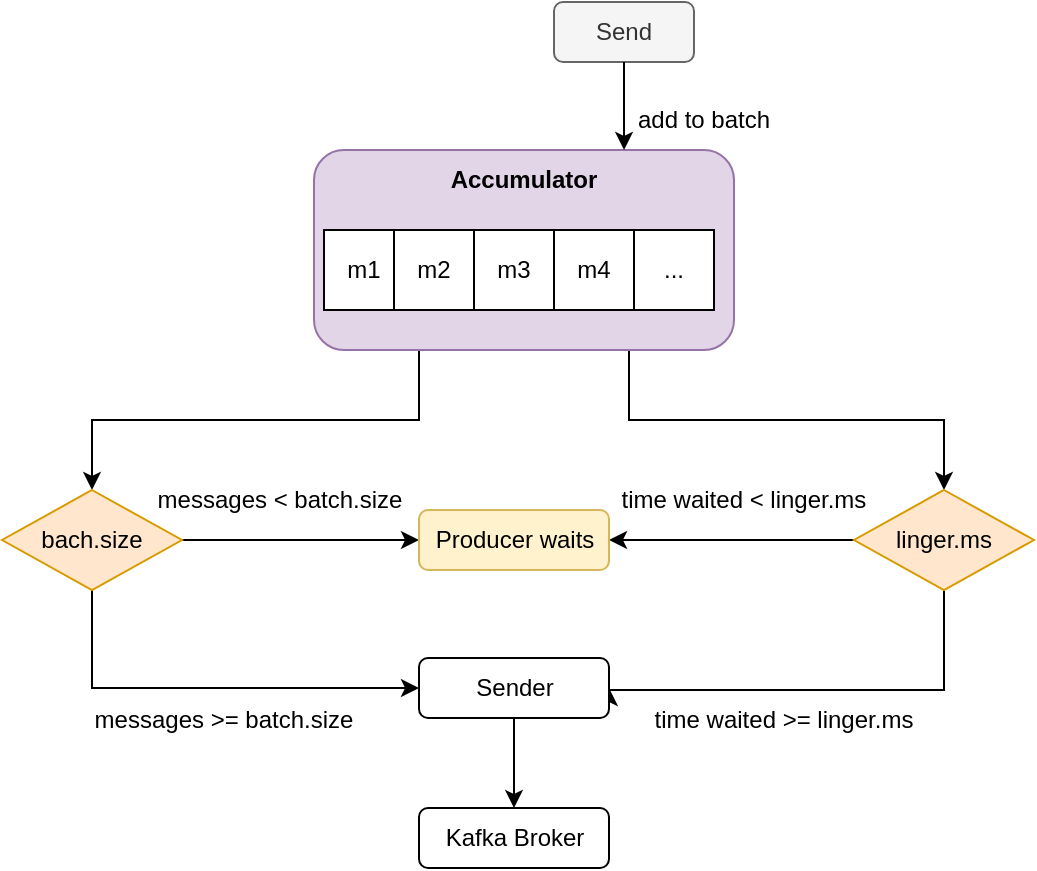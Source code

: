 <mxfile version="24.2.1" type="github">
  <diagram name="페이지-1" id="_kU-g0kI6CJz6ayQn3II">
    <mxGraphModel dx="1420" dy="1851" grid="1" gridSize="10" guides="1" tooltips="1" connect="1" arrows="1" fold="1" page="1" pageScale="1" pageWidth="1169" pageHeight="827" math="0" shadow="0">
      <root>
        <mxCell id="0" />
        <mxCell id="1" parent="0" />
        <mxCell id="Am1X0j5NCbmnv_DkPcRy-1" value="Send" style="rounded=1;whiteSpace=wrap;html=1;fillColor=#f5f5f5;fontColor=#333333;strokeColor=#666666;" vertex="1" parent="1">
          <mxGeometry x="380" y="46" width="70" height="30" as="geometry" />
        </mxCell>
        <mxCell id="Am1X0j5NCbmnv_DkPcRy-13" style="edgeStyle=orthogonalEdgeStyle;rounded=0;orthogonalLoop=1;jettySize=auto;html=1;exitX=0.25;exitY=1;exitDx=0;exitDy=0;entryX=0.5;entryY=0;entryDx=0;entryDy=0;" edge="1" parent="1" source="Am1X0j5NCbmnv_DkPcRy-3" target="Am1X0j5NCbmnv_DkPcRy-10">
          <mxGeometry relative="1" as="geometry" />
        </mxCell>
        <mxCell id="Am1X0j5NCbmnv_DkPcRy-14" style="edgeStyle=orthogonalEdgeStyle;rounded=0;orthogonalLoop=1;jettySize=auto;html=1;exitX=0.75;exitY=1;exitDx=0;exitDy=0;entryX=0.5;entryY=0;entryDx=0;entryDy=0;" edge="1" parent="1" source="Am1X0j5NCbmnv_DkPcRy-3" target="Am1X0j5NCbmnv_DkPcRy-11">
          <mxGeometry relative="1" as="geometry" />
        </mxCell>
        <mxCell id="Am1X0j5NCbmnv_DkPcRy-3" value="" style="rounded=1;whiteSpace=wrap;html=1;fillColor=#e1d5e7;strokeColor=#9673a6;" vertex="1" parent="1">
          <mxGeometry x="260" y="120" width="210" height="100" as="geometry" />
        </mxCell>
        <mxCell id="Am1X0j5NCbmnv_DkPcRy-4" value="&lt;b&gt;Accumulator&lt;/b&gt;" style="text;html=1;align=center;verticalAlign=middle;whiteSpace=wrap;rounded=0;" vertex="1" parent="1">
          <mxGeometry x="310" y="120" width="110" height="30" as="geometry" />
        </mxCell>
        <mxCell id="Am1X0j5NCbmnv_DkPcRy-5" value="m1" style="rounded=0;whiteSpace=wrap;html=1;" vertex="1" parent="1">
          <mxGeometry x="265" y="160" width="40" height="40" as="geometry" />
        </mxCell>
        <mxCell id="Am1X0j5NCbmnv_DkPcRy-6" value="m2" style="rounded=0;whiteSpace=wrap;html=1;" vertex="1" parent="1">
          <mxGeometry x="300" y="160" width="40" height="40" as="geometry" />
        </mxCell>
        <mxCell id="Am1X0j5NCbmnv_DkPcRy-7" value="m3" style="rounded=0;whiteSpace=wrap;html=1;" vertex="1" parent="1">
          <mxGeometry x="340" y="160" width="40" height="40" as="geometry" />
        </mxCell>
        <mxCell id="Am1X0j5NCbmnv_DkPcRy-8" value="m4" style="rounded=0;whiteSpace=wrap;html=1;" vertex="1" parent="1">
          <mxGeometry x="380" y="160" width="40" height="40" as="geometry" />
        </mxCell>
        <mxCell id="Am1X0j5NCbmnv_DkPcRy-9" value="..." style="rounded=0;whiteSpace=wrap;html=1;" vertex="1" parent="1">
          <mxGeometry x="420" y="160" width="40" height="40" as="geometry" />
        </mxCell>
        <mxCell id="Am1X0j5NCbmnv_DkPcRy-15" style="edgeStyle=orthogonalEdgeStyle;rounded=0;orthogonalLoop=1;jettySize=auto;html=1;entryX=0;entryY=0.5;entryDx=0;entryDy=0;" edge="1" parent="1" source="Am1X0j5NCbmnv_DkPcRy-10" target="Am1X0j5NCbmnv_DkPcRy-12">
          <mxGeometry relative="1" as="geometry" />
        </mxCell>
        <mxCell id="Am1X0j5NCbmnv_DkPcRy-19" style="edgeStyle=orthogonalEdgeStyle;rounded=0;orthogonalLoop=1;jettySize=auto;html=1;entryX=0;entryY=0.5;entryDx=0;entryDy=0;" edge="1" parent="1" source="Am1X0j5NCbmnv_DkPcRy-10" target="Am1X0j5NCbmnv_DkPcRy-17">
          <mxGeometry relative="1" as="geometry">
            <Array as="points">
              <mxPoint x="149" y="389" />
            </Array>
          </mxGeometry>
        </mxCell>
        <mxCell id="Am1X0j5NCbmnv_DkPcRy-10" value="bach.size" style="rhombus;whiteSpace=wrap;html=1;fillColor=#ffe6cc;strokeColor=#d79b00;" vertex="1" parent="1">
          <mxGeometry x="104" y="290" width="90" height="50" as="geometry" />
        </mxCell>
        <mxCell id="Am1X0j5NCbmnv_DkPcRy-16" style="edgeStyle=orthogonalEdgeStyle;rounded=0;orthogonalLoop=1;jettySize=auto;html=1;entryX=1;entryY=0.5;entryDx=0;entryDy=0;" edge="1" parent="1" source="Am1X0j5NCbmnv_DkPcRy-11" target="Am1X0j5NCbmnv_DkPcRy-12">
          <mxGeometry relative="1" as="geometry" />
        </mxCell>
        <mxCell id="Am1X0j5NCbmnv_DkPcRy-20" style="edgeStyle=orthogonalEdgeStyle;rounded=0;orthogonalLoop=1;jettySize=auto;html=1;entryX=1;entryY=0.5;entryDx=0;entryDy=0;" edge="1" parent="1" source="Am1X0j5NCbmnv_DkPcRy-11" target="Am1X0j5NCbmnv_DkPcRy-17">
          <mxGeometry relative="1" as="geometry">
            <Array as="points">
              <mxPoint x="575" y="390" />
            </Array>
          </mxGeometry>
        </mxCell>
        <mxCell id="Am1X0j5NCbmnv_DkPcRy-11" value="linger.ms" style="rhombus;whiteSpace=wrap;html=1;fillColor=#ffe6cc;strokeColor=#d79b00;" vertex="1" parent="1">
          <mxGeometry x="530" y="290" width="90" height="50" as="geometry" />
        </mxCell>
        <mxCell id="Am1X0j5NCbmnv_DkPcRy-12" value="Producer waits" style="rounded=1;whiteSpace=wrap;html=1;fillColor=#fff2cc;strokeColor=#d6b656;" vertex="1" parent="1">
          <mxGeometry x="312.5" y="300" width="95" height="30" as="geometry" />
        </mxCell>
        <mxCell id="Am1X0j5NCbmnv_DkPcRy-28" style="edgeStyle=orthogonalEdgeStyle;rounded=0;orthogonalLoop=1;jettySize=auto;html=1;entryX=0.5;entryY=0;entryDx=0;entryDy=0;" edge="1" parent="1" source="Am1X0j5NCbmnv_DkPcRy-17" target="Am1X0j5NCbmnv_DkPcRy-18">
          <mxGeometry relative="1" as="geometry" />
        </mxCell>
        <mxCell id="Am1X0j5NCbmnv_DkPcRy-17" value="Sender" style="rounded=1;whiteSpace=wrap;html=1;" vertex="1" parent="1">
          <mxGeometry x="312.5" y="374" width="95" height="30" as="geometry" />
        </mxCell>
        <mxCell id="Am1X0j5NCbmnv_DkPcRy-18" value="Kafka Broker" style="rounded=1;whiteSpace=wrap;html=1;" vertex="1" parent="1">
          <mxGeometry x="312.5" y="449" width="95" height="30" as="geometry" />
        </mxCell>
        <mxCell id="Am1X0j5NCbmnv_DkPcRy-21" style="edgeStyle=orthogonalEdgeStyle;rounded=0;orthogonalLoop=1;jettySize=auto;html=1;entryX=0.773;entryY=-0.2;entryDx=0;entryDy=0;entryPerimeter=0;" edge="1" parent="1" source="Am1X0j5NCbmnv_DkPcRy-1">
          <mxGeometry relative="1" as="geometry">
            <mxPoint x="415.03" y="120" as="targetPoint" />
          </mxGeometry>
        </mxCell>
        <mxCell id="Am1X0j5NCbmnv_DkPcRy-22" value="add to batch" style="text;html=1;align=center;verticalAlign=middle;whiteSpace=wrap;rounded=0;" vertex="1" parent="1">
          <mxGeometry x="420" y="90" width="70" height="30" as="geometry" />
        </mxCell>
        <mxCell id="Am1X0j5NCbmnv_DkPcRy-23" value="time waited &amp;lt; linger.ms" style="text;html=1;align=center;verticalAlign=middle;whiteSpace=wrap;rounded=0;" vertex="1" parent="1">
          <mxGeometry x="400" y="280" width="150" height="30" as="geometry" />
        </mxCell>
        <mxCell id="Am1X0j5NCbmnv_DkPcRy-24" value="time waited &amp;gt;= linger.ms" style="text;html=1;align=center;verticalAlign=middle;whiteSpace=wrap;rounded=0;" vertex="1" parent="1">
          <mxGeometry x="420" y="390" width="150" height="30" as="geometry" />
        </mxCell>
        <mxCell id="Am1X0j5NCbmnv_DkPcRy-25" value="messages &amp;gt;= batch.size" style="text;html=1;align=center;verticalAlign=middle;whiteSpace=wrap;rounded=0;" vertex="1" parent="1">
          <mxGeometry x="140" y="390" width="150" height="30" as="geometry" />
        </mxCell>
        <mxCell id="Am1X0j5NCbmnv_DkPcRy-26" value="messages &amp;lt; batch.size" style="text;html=1;align=center;verticalAlign=middle;whiteSpace=wrap;rounded=0;" vertex="1" parent="1">
          <mxGeometry x="167.5" y="280" width="150" height="30" as="geometry" />
        </mxCell>
      </root>
    </mxGraphModel>
  </diagram>
</mxfile>
